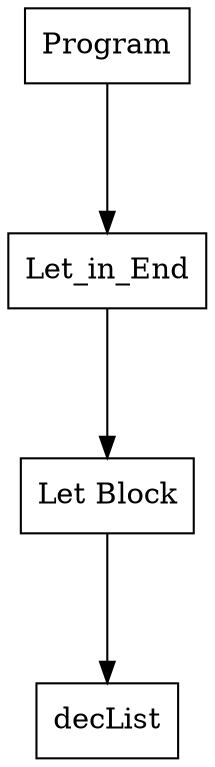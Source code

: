 digraph "ast"{

	nodesep=1;
	ranksep=1;

	N2 [label="Let Block", shape="box"];
	N3 [label="decList", shape="box"];
	N1 [label="Let_in_End", shape="box"];
	N0 [label="Program", shape="box"];

	N1 -> N2; 
	N2 -> N3; 
	N0 -> N1; 
}